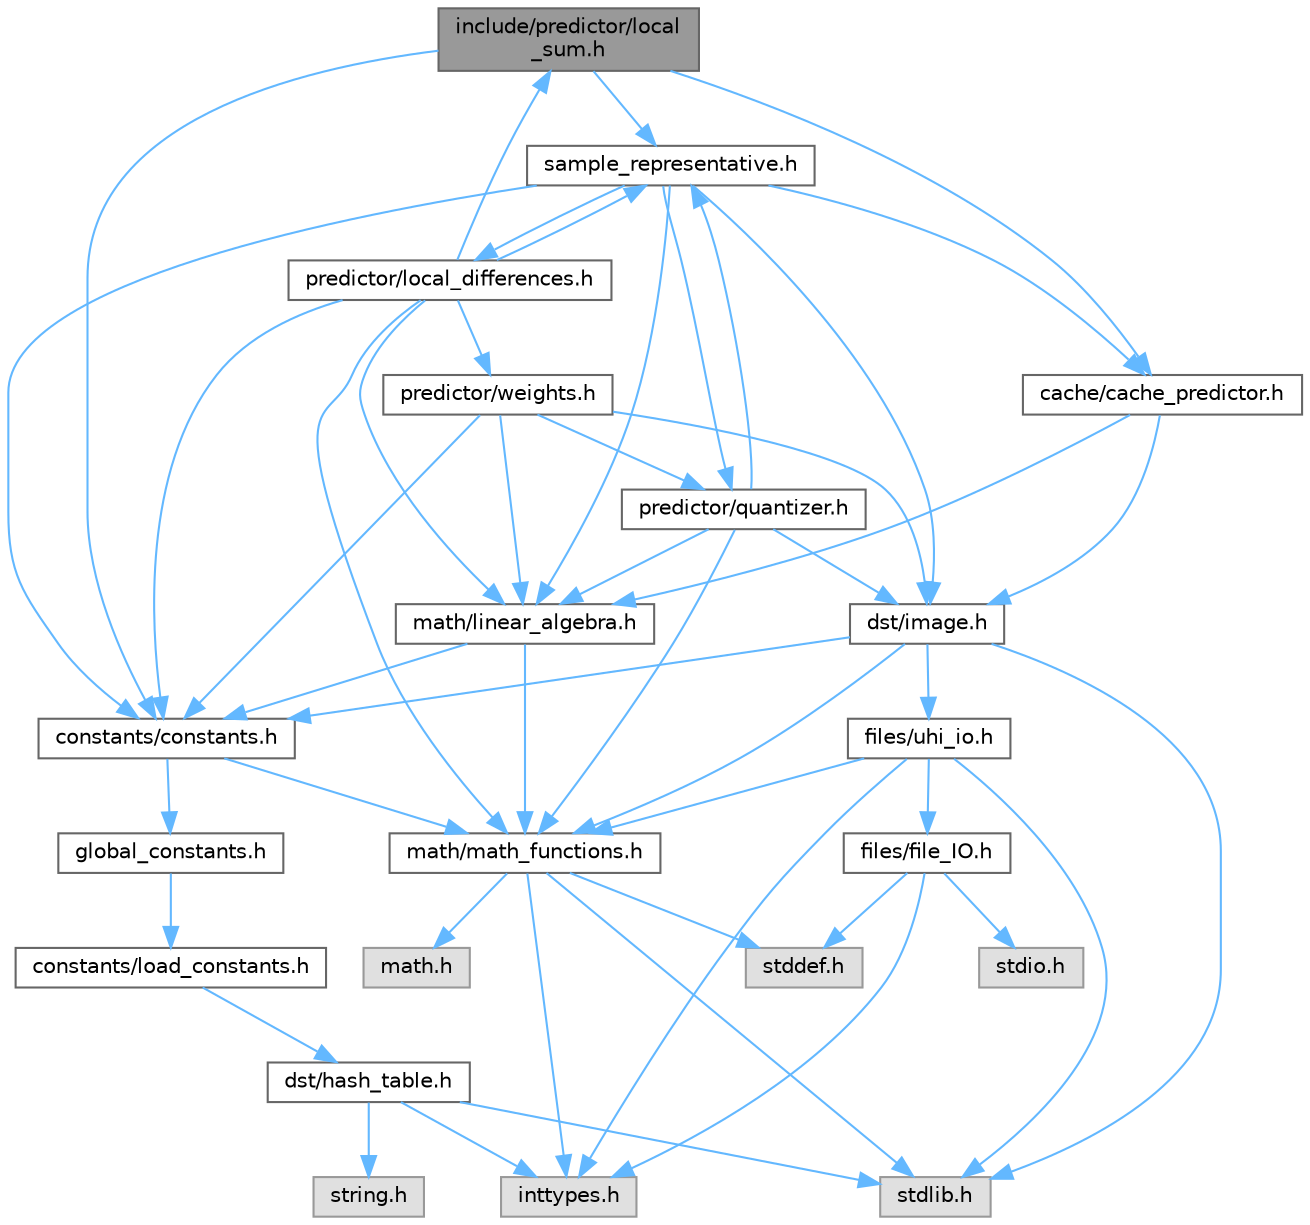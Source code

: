 digraph "include/predictor/local_sum.h"
{
 // LATEX_PDF_SIZE
  bgcolor="transparent";
  edge [fontname=Helvetica,fontsize=10,labelfontname=Helvetica,labelfontsize=10];
  node [fontname=Helvetica,fontsize=10,shape=box,height=0.2,width=0.4];
  Node1 [id="Node000001",label="include/predictor/local\l_sum.h",height=0.2,width=0.4,color="gray40", fillcolor="grey60", style="filled", fontcolor="black",tooltip=" "];
  Node1 -> Node2 [id="edge99_Node000001_Node000002",color="steelblue1",style="solid",tooltip=" "];
  Node2 [id="Node000002",label="constants/constants.h",height=0.2,width=0.4,color="grey40", fillcolor="white", style="filled",URL="$d9/db6/a00146.html",tooltip=" "];
  Node2 -> Node3 [id="edge100_Node000002_Node000003",color="steelblue1",style="solid",tooltip=" "];
  Node3 [id="Node000003",label="math/math_functions.h",height=0.2,width=0.4,color="grey40", fillcolor="white", style="filled",URL="$d7/d9a/a00152.html",tooltip=" "];
  Node3 -> Node4 [id="edge101_Node000003_Node000004",color="steelblue1",style="solid",tooltip=" "];
  Node4 [id="Node000004",label="stdlib.h",height=0.2,width=0.4,color="grey60", fillcolor="#E0E0E0", style="filled",tooltip=" "];
  Node3 -> Node5 [id="edge102_Node000003_Node000005",color="steelblue1",style="solid",tooltip=" "];
  Node5 [id="Node000005",label="math.h",height=0.2,width=0.4,color="grey60", fillcolor="#E0E0E0", style="filled",tooltip=" "];
  Node3 -> Node6 [id="edge103_Node000003_Node000006",color="steelblue1",style="solid",tooltip=" "];
  Node6 [id="Node000006",label="inttypes.h",height=0.2,width=0.4,color="grey60", fillcolor="#E0E0E0", style="filled",tooltip=" "];
  Node3 -> Node7 [id="edge104_Node000003_Node000007",color="steelblue1",style="solid",tooltip=" "];
  Node7 [id="Node000007",label="stddef.h",height=0.2,width=0.4,color="grey60", fillcolor="#E0E0E0", style="filled",tooltip=" "];
  Node2 -> Node8 [id="edge105_Node000002_Node000008",color="steelblue1",style="solid",tooltip=" "];
  Node8 [id="Node000008",label="global_constants.h",height=0.2,width=0.4,color="grey40", fillcolor="white", style="filled",URL="$d2/df5/a00137.html",tooltip=" "];
  Node8 -> Node9 [id="edge106_Node000008_Node000009",color="steelblue1",style="solid",tooltip=" "];
  Node9 [id="Node000009",label="constants/load_constants.h",height=0.2,width=0.4,color="grey40", fillcolor="white", style="filled",URL="$d7/dce/a00143.html",tooltip=" "];
  Node9 -> Node10 [id="edge107_Node000009_Node000010",color="steelblue1",style="solid",tooltip=" "];
  Node10 [id="Node000010",label="dst/hash_table.h",height=0.2,width=0.4,color="grey40", fillcolor="white", style="filled",URL="$df/d6a/a00119.html",tooltip=" "];
  Node10 -> Node4 [id="edge108_Node000010_Node000004",color="steelblue1",style="solid",tooltip=" "];
  Node10 -> Node6 [id="edge109_Node000010_Node000006",color="steelblue1",style="solid",tooltip=" "];
  Node10 -> Node11 [id="edge110_Node000010_Node000011",color="steelblue1",style="solid",tooltip=" "];
  Node11 [id="Node000011",label="string.h",height=0.2,width=0.4,color="grey60", fillcolor="#E0E0E0", style="filled",tooltip=" "];
  Node1 -> Node12 [id="edge111_Node000001_Node000012",color="steelblue1",style="solid",tooltip=" "];
  Node12 [id="Node000012",label="sample_representative.h",height=0.2,width=0.4,color="grey40", fillcolor="white", style="filled",URL="$d1/dc1/a00092.html",tooltip=" "];
  Node12 -> Node13 [id="edge112_Node000012_Node000013",color="steelblue1",style="solid",tooltip=" "];
  Node13 [id="Node000013",label="dst/image.h",height=0.2,width=0.4,color="grey40", fillcolor="white", style="filled",URL="$d3/d00/a00113.html",tooltip=" "];
  Node13 -> Node3 [id="edge113_Node000013_Node000003",color="steelblue1",style="solid",tooltip=" "];
  Node13 -> Node2 [id="edge114_Node000013_Node000002",color="steelblue1",style="solid",tooltip=" "];
  Node13 -> Node4 [id="edge115_Node000013_Node000004",color="steelblue1",style="solid",tooltip=" "];
  Node13 -> Node14 [id="edge116_Node000013_Node000014",color="steelblue1",style="solid",tooltip=" "];
  Node14 [id="Node000014",label="files/uhi_io.h",height=0.2,width=0.4,color="grey40", fillcolor="white", style="filled",URL="$d1/d88/a00128.html",tooltip=" "];
  Node14 -> Node6 [id="edge117_Node000014_Node000006",color="steelblue1",style="solid",tooltip=" "];
  Node14 -> Node4 [id="edge118_Node000014_Node000004",color="steelblue1",style="solid",tooltip=" "];
  Node14 -> Node15 [id="edge119_Node000014_Node000015",color="steelblue1",style="solid",tooltip=" "];
  Node15 [id="Node000015",label="files/file_IO.h",height=0.2,width=0.4,color="grey40", fillcolor="white", style="filled",URL="$df/dc8/a00122.html",tooltip=" "];
  Node15 -> Node6 [id="edge120_Node000015_Node000006",color="steelblue1",style="solid",tooltip=" "];
  Node15 -> Node7 [id="edge121_Node000015_Node000007",color="steelblue1",style="solid",tooltip=" "];
  Node15 -> Node16 [id="edge122_Node000015_Node000016",color="steelblue1",style="solid",tooltip=" "];
  Node16 [id="Node000016",label="stdio.h",height=0.2,width=0.4,color="grey60", fillcolor="#E0E0E0", style="filled",tooltip=" "];
  Node14 -> Node3 [id="edge123_Node000014_Node000003",color="steelblue1",style="solid",tooltip=" "];
  Node12 -> Node2 [id="edge124_Node000012_Node000002",color="steelblue1",style="solid",tooltip=" "];
  Node12 -> Node17 [id="edge125_Node000012_Node000017",color="steelblue1",style="solid",tooltip=" "];
  Node17 [id="Node000017",label="cache/cache_predictor.h",height=0.2,width=0.4,color="grey40", fillcolor="white", style="filled",URL="$db/db6/a00074.html",tooltip="Deprecated, Used as a buffer for debugging and temporary storage."];
  Node17 -> Node18 [id="edge126_Node000017_Node000018",color="steelblue1",style="solid",tooltip=" "];
  Node18 [id="Node000018",label="math/linear_algebra.h",height=0.2,width=0.4,color="grey40", fillcolor="white", style="filled",URL="$da/d1e/a00149.html",tooltip=" "];
  Node18 -> Node2 [id="edge127_Node000018_Node000002",color="steelblue1",style="solid",tooltip=" "];
  Node18 -> Node3 [id="edge128_Node000018_Node000003",color="steelblue1",style="solid",tooltip=" "];
  Node17 -> Node13 [id="edge129_Node000017_Node000013",color="steelblue1",style="solid",tooltip=" "];
  Node12 -> Node18 [id="edge130_Node000012_Node000018",color="steelblue1",style="solid",tooltip=" "];
  Node12 -> Node19 [id="edge131_Node000012_Node000019",color="steelblue1",style="solid",tooltip=" "];
  Node19 [id="Node000019",label="predictor/local_differences.h",height=0.2,width=0.4,color="grey40", fillcolor="white", style="filled",URL="$d4/d3a/a00101.html",tooltip=" "];
  Node19 -> Node2 [id="edge132_Node000019_Node000002",color="steelblue1",style="solid",tooltip=" "];
  Node19 -> Node18 [id="edge133_Node000019_Node000018",color="steelblue1",style="solid",tooltip=" "];
  Node19 -> Node3 [id="edge134_Node000019_Node000003",color="steelblue1",style="solid",tooltip=" "];
  Node19 -> Node1 [id="edge135_Node000019_Node000001",color="steelblue1",style="solid",tooltip=" "];
  Node19 -> Node12 [id="edge136_Node000019_Node000012",color="steelblue1",style="solid",tooltip=" "];
  Node19 -> Node20 [id="edge137_Node000019_Node000020",color="steelblue1",style="solid",tooltip=" "];
  Node20 [id="Node000020",label="predictor/weights.h",height=0.2,width=0.4,color="grey40", fillcolor="white", style="filled",URL="$d9/d77/a00095.html",tooltip=" "];
  Node20 -> Node2 [id="edge138_Node000020_Node000002",color="steelblue1",style="solid",tooltip=" "];
  Node20 -> Node13 [id="edge139_Node000020_Node000013",color="steelblue1",style="solid",tooltip=" "];
  Node20 -> Node18 [id="edge140_Node000020_Node000018",color="steelblue1",style="solid",tooltip=" "];
  Node20 -> Node21 [id="edge141_Node000020_Node000021",color="steelblue1",style="solid",tooltip=" "];
  Node21 [id="Node000021",label="predictor/quantizer.h",height=0.2,width=0.4,color="grey40", fillcolor="white", style="filled",URL="$d1/d44/a00098.html",tooltip=" "];
  Node21 -> Node13 [id="edge142_Node000021_Node000013",color="steelblue1",style="solid",tooltip=" "];
  Node21 -> Node3 [id="edge143_Node000021_Node000003",color="steelblue1",style="solid",tooltip=" "];
  Node21 -> Node18 [id="edge144_Node000021_Node000018",color="steelblue1",style="solid",tooltip=" "];
  Node21 -> Node12 [id="edge145_Node000021_Node000012",color="steelblue1",style="solid",tooltip=" "];
  Node12 -> Node21 [id="edge146_Node000012_Node000021",color="steelblue1",style="solid",tooltip=" "];
  Node1 -> Node17 [id="edge147_Node000001_Node000017",color="steelblue1",style="solid",tooltip=" "];
}
